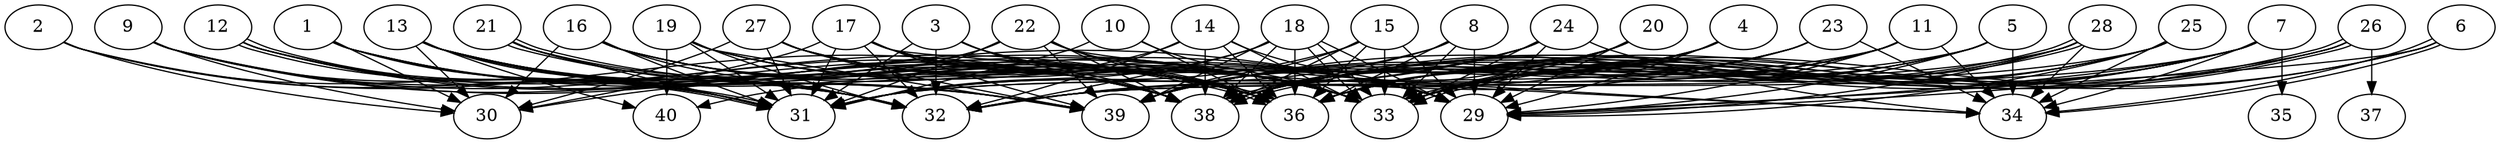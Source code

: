 // DAG automatically generated by daggen at Thu Oct  3 14:06:49 2019
// ./daggen --dot -n 40 --ccr 0.5 --fat 0.9 --regular 0.9 --density 0.9 --mindata 5242880 --maxdata 52428800 
digraph G {
  1 [size="61902848", alpha="0.11", expect_size="30951424"] 
  1 -> 30 [size ="30951424"]
  1 -> 31 [size ="30951424"]
  1 -> 32 [size ="30951424"]
  1 -> 33 [size ="30951424"]
  1 -> 36 [size ="30951424"]
  1 -> 38 [size ="30951424"]
  2 [size="50206720", alpha="0.19", expect_size="25103360"] 
  2 -> 30 [size ="25103360"]
  2 -> 31 [size ="25103360"]
  2 -> 32 [size ="25103360"]
  2 -> 38 [size ="25103360"]
  3 [size="73820160", alpha="0.05", expect_size="36910080"] 
  3 -> 29 [size ="36910080"]
  3 -> 31 [size ="36910080"]
  3 -> 32 [size ="36910080"]
  3 -> 36 [size ="36910080"]
  3 -> 38 [size ="36910080"]
  4 [size="81227776", alpha="0.13", expect_size="40613888"] 
  4 -> 29 [size ="40613888"]
  4 -> 32 [size ="40613888"]
  4 -> 33 [size ="40613888"]
  4 -> 36 [size ="40613888"]
  4 -> 39 [size ="40613888"]
  5 [size="36722688", alpha="0.04", expect_size="18361344"] 
  5 -> 29 [size ="18361344"]
  5 -> 32 [size ="18361344"]
  5 -> 33 [size ="18361344"]
  5 -> 34 [size ="18361344"]
  5 -> 36 [size ="18361344"]
  5 -> 39 [size ="18361344"]
  6 [size="62857216", alpha="0.05", expect_size="31428608"] 
  6 -> 29 [size ="31428608"]
  6 -> 33 [size ="31428608"]
  6 -> 34 [size ="31428608"]
  6 -> 34 [size ="31428608"]
  6 -> 36 [size ="31428608"]
  7 [size="26517504", alpha="0.13", expect_size="13258752"] 
  7 -> 29 [size ="13258752"]
  7 -> 32 [size ="13258752"]
  7 -> 33 [size ="13258752"]
  7 -> 34 [size ="13258752"]
  7 -> 35 [size ="13258752"]
  7 -> 36 [size ="13258752"]
  7 -> 38 [size ="13258752"]
  7 -> 39 [size ="13258752"]
  8 [size="53094400", alpha="0.09", expect_size="26547200"] 
  8 -> 29 [size ="26547200"]
  8 -> 31 [size ="26547200"]
  8 -> 33 [size ="26547200"]
  8 -> 36 [size ="26547200"]
  8 -> 39 [size ="26547200"]
  9 [size="102983680", alpha="0.18", expect_size="51491840"] 
  9 -> 29 [size ="51491840"]
  9 -> 30 [size ="51491840"]
  9 -> 31 [size ="51491840"]
  9 -> 32 [size ="51491840"]
  9 -> 36 [size ="51491840"]
  9 -> 39 [size ="51491840"]
  10 [size="52172800", alpha="0.14", expect_size="26086400"] 
  10 -> 31 [size ="26086400"]
  10 -> 33 [size ="26086400"]
  10 -> 36 [size ="26086400"]
  11 [size="87377920", alpha="0.05", expect_size="43688960"] 
  11 -> 29 [size ="43688960"]
  11 -> 31 [size ="43688960"]
  11 -> 33 [size ="43688960"]
  11 -> 34 [size ="43688960"]
  11 -> 36 [size ="43688960"]
  11 -> 38 [size ="43688960"]
  11 -> 39 [size ="43688960"]
  12 [size="45215744", alpha="0.04", expect_size="22607872"] 
  12 -> 31 [size ="22607872"]
  12 -> 31 [size ="22607872"]
  12 -> 32 [size ="22607872"]
  12 -> 33 [size ="22607872"]
  12 -> 38 [size ="22607872"]
  12 -> 39 [size ="22607872"]
  13 [size="39874560", alpha="0.10", expect_size="19937280"] 
  13 -> 29 [size ="19937280"]
  13 -> 30 [size ="19937280"]
  13 -> 31 [size ="19937280"]
  13 -> 32 [size ="19937280"]
  13 -> 33 [size ="19937280"]
  13 -> 36 [size ="19937280"]
  13 -> 38 [size ="19937280"]
  13 -> 39 [size ="19937280"]
  13 -> 40 [size ="19937280"]
  14 [size="65175552", alpha="0.06", expect_size="32587776"] 
  14 -> 29 [size ="32587776"]
  14 -> 32 [size ="32587776"]
  14 -> 33 [size ="32587776"]
  14 -> 36 [size ="32587776"]
  14 -> 38 [size ="32587776"]
  14 -> 40 [size ="32587776"]
  15 [size="31576064", alpha="0.14", expect_size="15788032"] 
  15 -> 29 [size ="15788032"]
  15 -> 31 [size ="15788032"]
  15 -> 33 [size ="15788032"]
  15 -> 36 [size ="15788032"]
  15 -> 38 [size ="15788032"]
  15 -> 39 [size ="15788032"]
  16 [size="50610176", alpha="0.06", expect_size="25305088"] 
  16 -> 29 [size ="25305088"]
  16 -> 30 [size ="25305088"]
  16 -> 31 [size ="25305088"]
  16 -> 32 [size ="25305088"]
  16 -> 33 [size ="25305088"]
  16 -> 36 [size ="25305088"]
  16 -> 38 [size ="25305088"]
  17 [size="73515008", alpha="0.18", expect_size="36757504"] 
  17 -> 29 [size ="36757504"]
  17 -> 30 [size ="36757504"]
  17 -> 31 [size ="36757504"]
  17 -> 32 [size ="36757504"]
  17 -> 33 [size ="36757504"]
  17 -> 34 [size ="36757504"]
  17 -> 38 [size ="36757504"]
  17 -> 39 [size ="36757504"]
  18 [size="38539264", alpha="0.01", expect_size="19269632"] 
  18 -> 29 [size ="19269632"]
  18 -> 31 [size ="19269632"]
  18 -> 32 [size ="19269632"]
  18 -> 33 [size ="19269632"]
  18 -> 33 [size ="19269632"]
  18 -> 36 [size ="19269632"]
  18 -> 38 [size ="19269632"]
  18 -> 39 [size ="19269632"]
  19 [size="81154048", alpha="0.04", expect_size="40577024"] 
  19 -> 29 [size ="40577024"]
  19 -> 31 [size ="40577024"]
  19 -> 32 [size ="40577024"]
  19 -> 33 [size ="40577024"]
  19 -> 36 [size ="40577024"]
  19 -> 39 [size ="40577024"]
  19 -> 40 [size ="40577024"]
  20 [size="69867520", alpha="0.09", expect_size="34933760"] 
  20 -> 29 [size ="34933760"]
  20 -> 32 [size ="34933760"]
  20 -> 33 [size ="34933760"]
  20 -> 36 [size ="34933760"]
  20 -> 38 [size ="34933760"]
  20 -> 39 [size ="34933760"]
  21 [size="40450048", alpha="0.04", expect_size="20225024"] 
  21 -> 31 [size ="20225024"]
  21 -> 32 [size ="20225024"]
  21 -> 36 [size ="20225024"]
  21 -> 36 [size ="20225024"]
  21 -> 38 [size ="20225024"]
  21 -> 39 [size ="20225024"]
  22 [size="66359296", alpha="0.08", expect_size="33179648"] 
  22 -> 30 [size ="33179648"]
  22 -> 31 [size ="33179648"]
  22 -> 33 [size ="33179648"]
  22 -> 34 [size ="33179648"]
  22 -> 36 [size ="33179648"]
  22 -> 38 [size ="33179648"]
  22 -> 39 [size ="33179648"]
  23 [size="85256192", alpha="0.05", expect_size="42628096"] 
  23 -> 32 [size ="42628096"]
  23 -> 33 [size ="42628096"]
  23 -> 34 [size ="42628096"]
  23 -> 38 [size ="42628096"]
  23 -> 39 [size ="42628096"]
  24 [size="37801984", alpha="0.17", expect_size="18900992"] 
  24 -> 29 [size ="18900992"]
  24 -> 31 [size ="18900992"]
  24 -> 32 [size ="18900992"]
  24 -> 33 [size ="18900992"]
  24 -> 34 [size ="18900992"]
  24 -> 38 [size ="18900992"]
  24 -> 39 [size ="18900992"]
  25 [size="67481600", alpha="0.15", expect_size="33740800"] 
  25 -> 29 [size ="33740800"]
  25 -> 32 [size ="33740800"]
  25 -> 33 [size ="33740800"]
  25 -> 34 [size ="33740800"]
  25 -> 36 [size ="33740800"]
  25 -> 38 [size ="33740800"]
  26 [size="37992448", alpha="0.03", expect_size="18996224"] 
  26 -> 29 [size ="18996224"]
  26 -> 33 [size ="18996224"]
  26 -> 36 [size ="18996224"]
  26 -> 37 [size ="18996224"]
  26 -> 38 [size ="18996224"]
  26 -> 38 [size ="18996224"]
  27 [size="64227328", alpha="0.16", expect_size="32113664"] 
  27 -> 29 [size ="32113664"]
  27 -> 30 [size ="32113664"]
  27 -> 31 [size ="32113664"]
  27 -> 33 [size ="32113664"]
  27 -> 36 [size ="32113664"]
  27 -> 38 [size ="32113664"]
  27 -> 39 [size ="32113664"]
  28 [size="53800960", alpha="0.17", expect_size="26900480"] 
  28 -> 29 [size ="26900480"]
  28 -> 31 [size ="26900480"]
  28 -> 33 [size ="26900480"]
  28 -> 33 [size ="26900480"]
  28 -> 34 [size ="26900480"]
  28 -> 36 [size ="26900480"]
  28 -> 38 [size ="26900480"]
  29 [size="58173440", alpha="0.18", expect_size="29086720"] 
  30 [size="77531136", alpha="0.07", expect_size="38765568"] 
  31 [size="23429120", alpha="0.13", expect_size="11714560"] 
  32 [size="41654272", alpha="0.07", expect_size="20827136"] 
  33 [size="77557760", alpha="0.06", expect_size="38778880"] 
  34 [size="100102144", alpha="0.18", expect_size="50051072"] 
  35 [size="85661696", alpha="0.13", expect_size="42830848"] 
  36 [size="60475392", alpha="0.17", expect_size="30237696"] 
  37 [size="76910592", alpha="0.15", expect_size="38455296"] 
  38 [size="56629248", alpha="0.18", expect_size="28314624"] 
  39 [size="42242048", alpha="0.17", expect_size="21121024"] 
  40 [size="31875072", alpha="0.08", expect_size="15937536"] 
}
